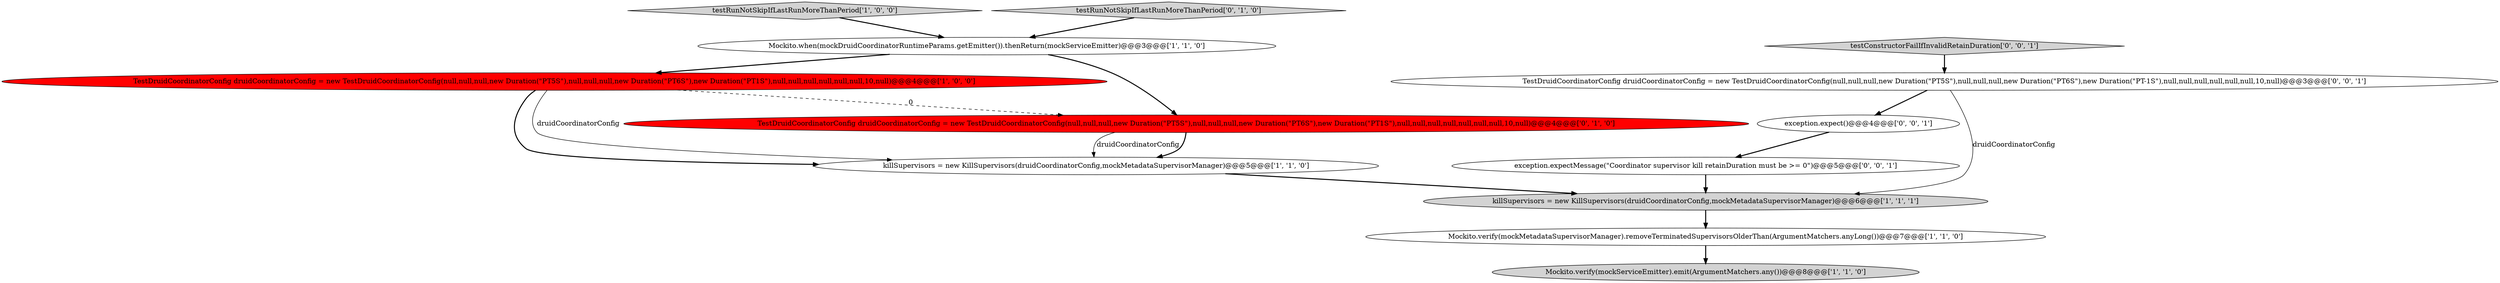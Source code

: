 digraph {
6 [style = filled, label = "testRunNotSkipIfLastRunMoreThanPeriod['1', '0', '0']", fillcolor = lightgray, shape = diamond image = "AAA0AAABBB1BBB"];
1 [style = filled, label = "TestDruidCoordinatorConfig druidCoordinatorConfig = new TestDruidCoordinatorConfig(null,null,null,new Duration(\"PT5S\"),null,null,null,new Duration(\"PT6S\"),new Duration(\"PT1S\"),null,null,null,null,null,null,10,null)@@@4@@@['1', '0', '0']", fillcolor = red, shape = ellipse image = "AAA1AAABBB1BBB"];
5 [style = filled, label = "killSupervisors = new KillSupervisors(druidCoordinatorConfig,mockMetadataSupervisorManager)@@@5@@@['1', '1', '0']", fillcolor = white, shape = ellipse image = "AAA0AAABBB1BBB"];
7 [style = filled, label = "TestDruidCoordinatorConfig druidCoordinatorConfig = new TestDruidCoordinatorConfig(null,null,null,new Duration(\"PT5S\"),null,null,null,new Duration(\"PT6S\"),new Duration(\"PT1S\"),null,null,null,null,null,null,null,10,null)@@@4@@@['0', '1', '0']", fillcolor = red, shape = ellipse image = "AAA1AAABBB2BBB"];
0 [style = filled, label = "Mockito.when(mockDruidCoordinatorRuntimeParams.getEmitter()).thenReturn(mockServiceEmitter)@@@3@@@['1', '1', '0']", fillcolor = white, shape = ellipse image = "AAA0AAABBB1BBB"];
10 [style = filled, label = "TestDruidCoordinatorConfig druidCoordinatorConfig = new TestDruidCoordinatorConfig(null,null,null,new Duration(\"PT5S\"),null,null,null,new Duration(\"PT6S\"),new Duration(\"PT-1S\"),null,null,null,null,null,null,10,null)@@@3@@@['0', '0', '1']", fillcolor = white, shape = ellipse image = "AAA0AAABBB3BBB"];
9 [style = filled, label = "exception.expect()@@@4@@@['0', '0', '1']", fillcolor = white, shape = ellipse image = "AAA0AAABBB3BBB"];
11 [style = filled, label = "testConstructorFailIfInvalidRetainDuration['0', '0', '1']", fillcolor = lightgray, shape = diamond image = "AAA0AAABBB3BBB"];
8 [style = filled, label = "testRunNotSkipIfLastRunMoreThanPeriod['0', '1', '0']", fillcolor = lightgray, shape = diamond image = "AAA0AAABBB2BBB"];
3 [style = filled, label = "Mockito.verify(mockServiceEmitter).emit(ArgumentMatchers.any())@@@8@@@['1', '1', '0']", fillcolor = lightgray, shape = ellipse image = "AAA0AAABBB1BBB"];
12 [style = filled, label = "exception.expectMessage(\"Coordinator supervisor kill retainDuration must be >= 0\")@@@5@@@['0', '0', '1']", fillcolor = white, shape = ellipse image = "AAA0AAABBB3BBB"];
2 [style = filled, label = "Mockito.verify(mockMetadataSupervisorManager).removeTerminatedSupervisorsOlderThan(ArgumentMatchers.anyLong())@@@7@@@['1', '1', '0']", fillcolor = white, shape = ellipse image = "AAA0AAABBB1BBB"];
4 [style = filled, label = "killSupervisors = new KillSupervisors(druidCoordinatorConfig,mockMetadataSupervisorManager)@@@6@@@['1', '1', '1']", fillcolor = lightgray, shape = ellipse image = "AAA0AAABBB1BBB"];
1->5 [style = bold, label=""];
8->0 [style = bold, label=""];
7->5 [style = solid, label="druidCoordinatorConfig"];
10->4 [style = solid, label="druidCoordinatorConfig"];
1->5 [style = solid, label="druidCoordinatorConfig"];
7->5 [style = bold, label=""];
10->9 [style = bold, label=""];
6->0 [style = bold, label=""];
9->12 [style = bold, label=""];
4->2 [style = bold, label=""];
1->7 [style = dashed, label="0"];
12->4 [style = bold, label=""];
11->10 [style = bold, label=""];
0->1 [style = bold, label=""];
5->4 [style = bold, label=""];
2->3 [style = bold, label=""];
0->7 [style = bold, label=""];
}
